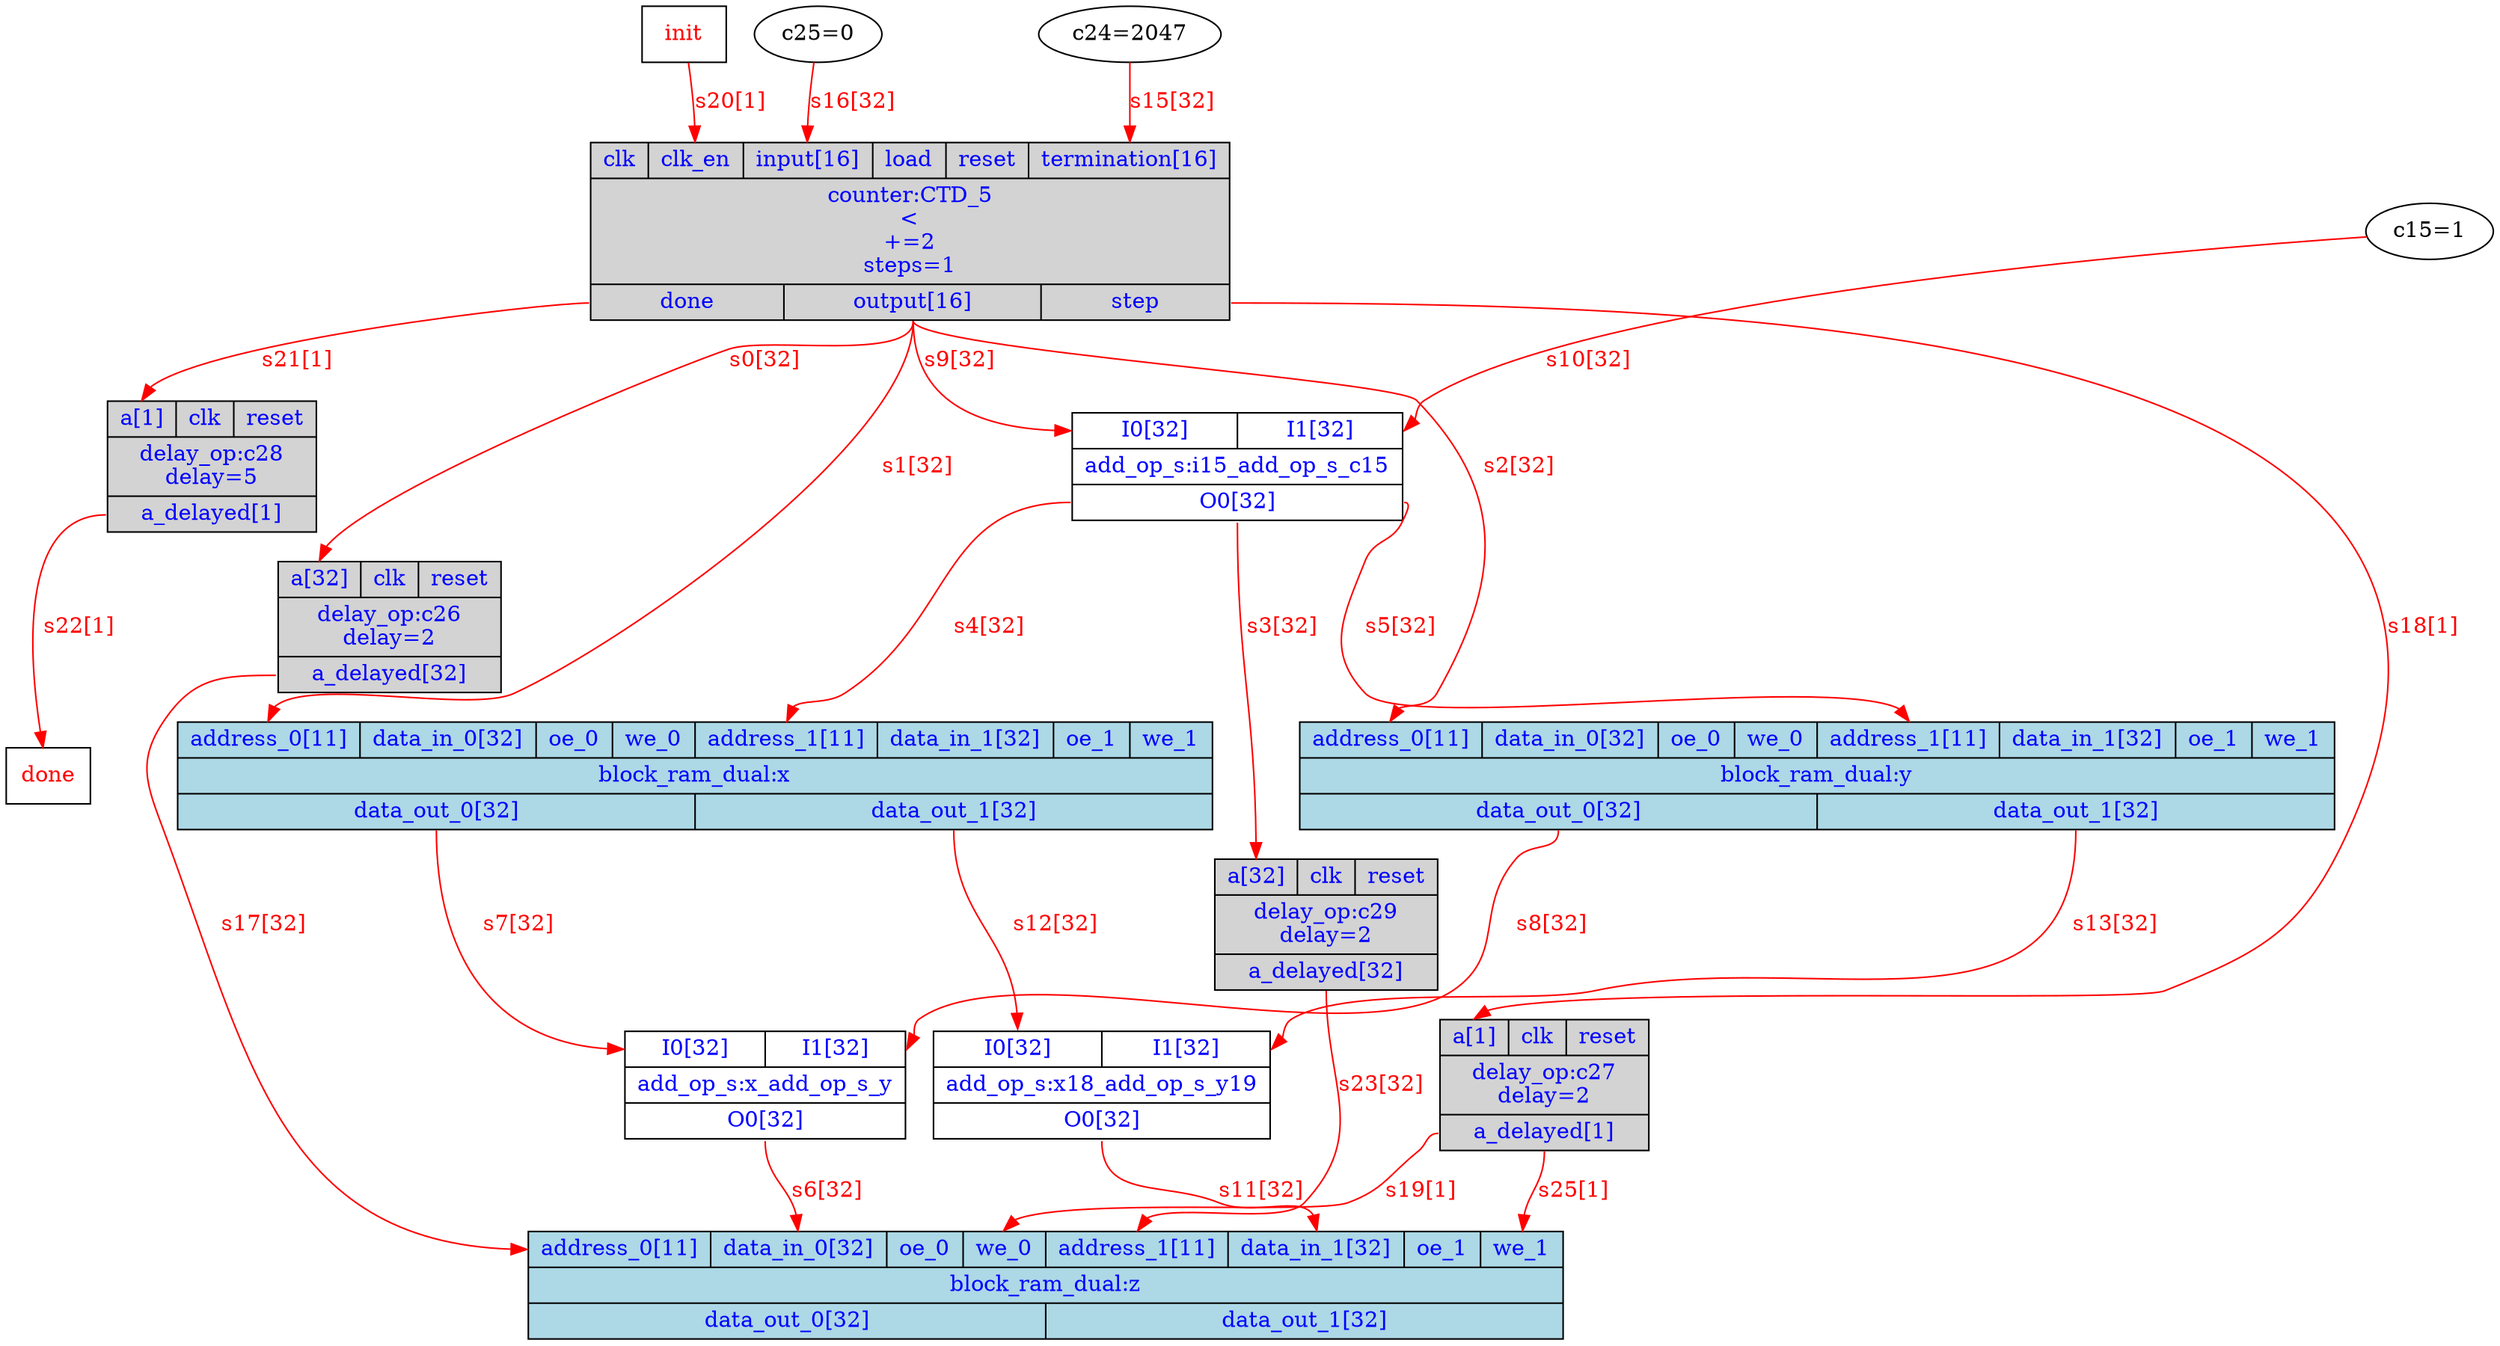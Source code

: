 digraph diagram {
// Components (Nodes) 
"CTD_5" [shape=record, fontcolor=blue, style="filled", fillcolor="lightgray", label="{{<clk>clk|<clk_en>clk_en|<input>input[16]|<load>load|<reset>reset|<termination>termination[16]}|counter:CTD_5\n\<\n+=2\nsteps=1|{<done>done|<output>output[16]|<step>step}}"]; 
"x_add_op_s_y" [shape=record, fontcolor=blue, label="{{<I0>I0[32]|<I1>I1[32]}|add_op_s:x_add_op_s_y|{<O0>O0[32]}}"]; 
"i15_add_op_s_c15" [shape=record, fontcolor=blue, label="{{<I0>I0[32]|<I1>I1[32]}|add_op_s:i15_add_op_s_c15|{<O0>O0[32]}}"]; 
"c15" [fontcolor=b label="c15=1"]"x18_add_op_s_y19" [shape=record, fontcolor=blue, label="{{<I0>I0[32]|<I1>I1[32]}|add_op_s:x18_add_op_s_y19|{<O0>O0[32]}}"]; 
"init" [shape=msquare fontcolor=red label="init"]"done" [shape=msquare fontcolor=red label="done"]"c24" [fontcolor=b label="c24=2047"]"c25" [fontcolor=b label="c25=0"]"c26" [shape=record, fontcolor=blue, style="filled", fillcolor="lightgray", label="{{<a>a[32]|<clk>clk|<reset>reset}|delay_op:c26\ndelay=2|{<a_delayed>a_delayed[32]}}"]; 
"c27" [shape=record, fontcolor=blue, style="filled", fillcolor="lightgray", label="{{<a>a[1]|<clk>clk|<reset>reset}|delay_op:c27\ndelay=2|{<a_delayed>a_delayed[1]}}"]; 
"c28" [shape=record, fontcolor=blue, style="filled", fillcolor="lightgray", label="{{<a>a[1]|<clk>clk|<reset>reset}|delay_op:c28\ndelay=5|{<a_delayed>a_delayed[1]}}"]; 
"c29" [shape=record, fontcolor=blue, style="filled", fillcolor="lightgray", label="{{<a>a[32]|<clk>clk|<reset>reset}|delay_op:c29\ndelay=2|{<a_delayed>a_delayed[32]}}"]; 
"z" [shape=record, fontcolor=blue, style="filled", fillcolor="lightblue", label="{{<address_0>address_0[11]|<data_in_0>data_in_0[32]|<oe_0>oe_0|<we_0>we_0|<address_1>address_1[11]|<data_in_1>data_in_1[32]|<oe_1>oe_1|<we_1>we_1}|block_ram_dual:z|{<data_out_0>data_out_0[32]|<data_out_1>data_out_1[32]}}"]; 
"x" [shape=record, fontcolor=blue, style="filled", fillcolor="lightblue", label="{{<address_0>address_0[11]|<data_in_0>data_in_0[32]|<oe_0>oe_0|<we_0>we_0|<address_1>address_1[11]|<data_in_1>data_in_1[32]|<oe_1>oe_1|<we_1>we_1}|block_ram_dual:x|{<data_out_0>data_out_0[32]|<data_out_1>data_out_1[32]}}"]; 
"y" [shape=record, fontcolor=blue, style="filled", fillcolor="lightblue", label="{{<address_0>address_0[11]|<data_in_0>data_in_0[32]|<oe_0>oe_0|<we_0>we_0|<address_1>address_1[11]|<data_in_1>data_in_1[32]|<oe_1>oe_1|<we_1>we_1}|block_ram_dual:y|{<data_out_0>data_out_0[32]|<data_out_1>data_out_1[32]}}"]; 
// Signals (Edges) 
"CTD_5":output -> "c26":a[label="s0[32]" color=red fontcolor=red]; 
"CTD_5":output -> "x":address_0[label="s1[32]" color=red fontcolor=red]; 
"CTD_5":output -> "y":address_0[label="s2[32]" color=red fontcolor=red]; 
"i15_add_op_s_c15":O0 -> "c29":a[label="s3[32]" color=red fontcolor=red]; 
"i15_add_op_s_c15":O0 -> "x":address_1[label="s4[32]" color=red fontcolor=red]; 
"i15_add_op_s_c15":O0 -> "y":address_1[label="s5[32]" color=red fontcolor=red]; 
"x_add_op_s_y":O0 -> "z":data_in_0[label="s6[32]" color=red fontcolor=red]; 
"x":data_out_0 -> "x_add_op_s_y":I0[label="s7[32]" color=red fontcolor=red]; 
"y":data_out_0 -> "x_add_op_s_y":I1[label="s8[32]" color=red fontcolor=red]; 
"CTD_5":output -> "i15_add_op_s_c15":I0[label="s9[32]" color=red fontcolor=red]; 
"c15":out -> "i15_add_op_s_c15":I1[label="s10[32]" color=red fontcolor=red]; 
"x18_add_op_s_y19":O0 -> "z":data_in_1[label="s11[32]" color=red fontcolor=red]; 
"x":data_out_1 -> "x18_add_op_s_y19":I0[label="s12[32]" color=red fontcolor=red]; 
"y":data_out_1 -> "x18_add_op_s_y19":I1[label="s13[32]" color=red fontcolor=red]; 
"c24":out -> "CTD_5":termination[label="s15[32]" color=red fontcolor=red]; 
"c25":out -> "CTD_5":input[label="s16[32]" color=red fontcolor=red]; 
"c26":a_delayed -> "z":address_0[label="s17[32]" color=red fontcolor=red]; 
"CTD_5":step -> "c27":a[label="s18[1]" color=red fontcolor=red]; 
"c27":a_delayed -> "z":we_0[label="s19[1]" color=red fontcolor=red]; 
"init":out -> "CTD_5":clk_en[label="s20[1]" color=red fontcolor=red]; 
"CTD_5":done -> "c28":a[label="s21[1]" color=red fontcolor=red]; 
"c28":a_delayed -> "done":in[label="s22[1]" color=red fontcolor=red]; 
"c29":a_delayed -> "z":address_1[label="s23[32]" color=red fontcolor=red]; 
"c27":a_delayed -> "z":we_1[label="s25[1]" color=red fontcolor=red]; 
}
